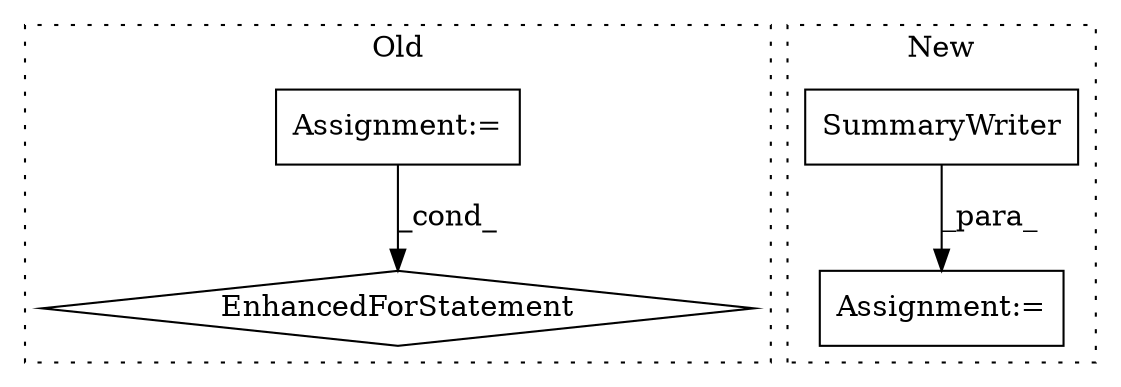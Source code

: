digraph G {
subgraph cluster0 {
1 [label="EnhancedForStatement" a="70" s="7251,7338" l="53,2" shape="diamond"];
3 [label="Assignment:=" a="7" s="7251,7338" l="53,2" shape="box"];
label = "Old";
style="dotted";
}
subgraph cluster1 {
2 [label="SummaryWriter" a="32" s="8102" l="15" shape="box"];
4 [label="Assignment:=" a="7" s="8101" l="1" shape="box"];
label = "New";
style="dotted";
}
2 -> 4 [label="_para_"];
3 -> 1 [label="_cond_"];
}